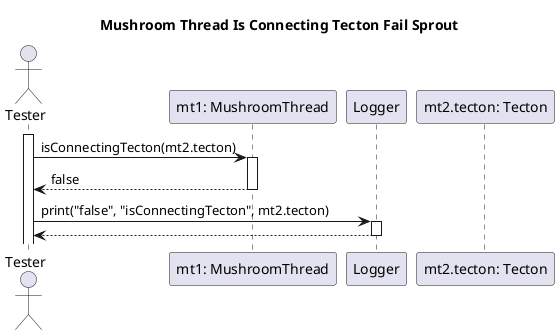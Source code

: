 @startuml Mushroom Thread Is Traversible Fail Sprout

title Mushroom Thread Is Connecting Tecton Fail Sprout

actor "Tester" as tester

participant "mt1: MushroomThread" as mt1
participant "Logger" as logger
participant "mt2.tecton: Tecton" as t2

activate tester
tester -> mt1: isConnectingTecton(mt2.tecton)
activate mt1
mt1 --> tester: false
deactivate mt1

tester -> logger: print("false", "isConnectingTecton", mt2.tecton)
activate logger
logger --> tester
deactivate logger

@enduml